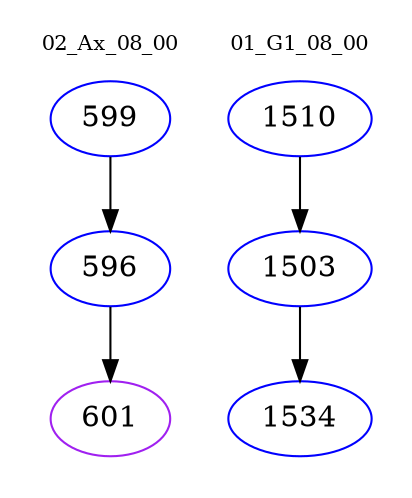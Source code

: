 digraph{
subgraph cluster_0 {
color = white
label = "02_Ax_08_00";
fontsize=10;
T0_599 [label="599", color="blue"]
T0_599 -> T0_596 [color="black"]
T0_596 [label="596", color="blue"]
T0_596 -> T0_601 [color="black"]
T0_601 [label="601", color="purple"]
}
subgraph cluster_1 {
color = white
label = "01_G1_08_00";
fontsize=10;
T1_1510 [label="1510", color="blue"]
T1_1510 -> T1_1503 [color="black"]
T1_1503 [label="1503", color="blue"]
T1_1503 -> T1_1534 [color="black"]
T1_1534 [label="1534", color="blue"]
}
}
